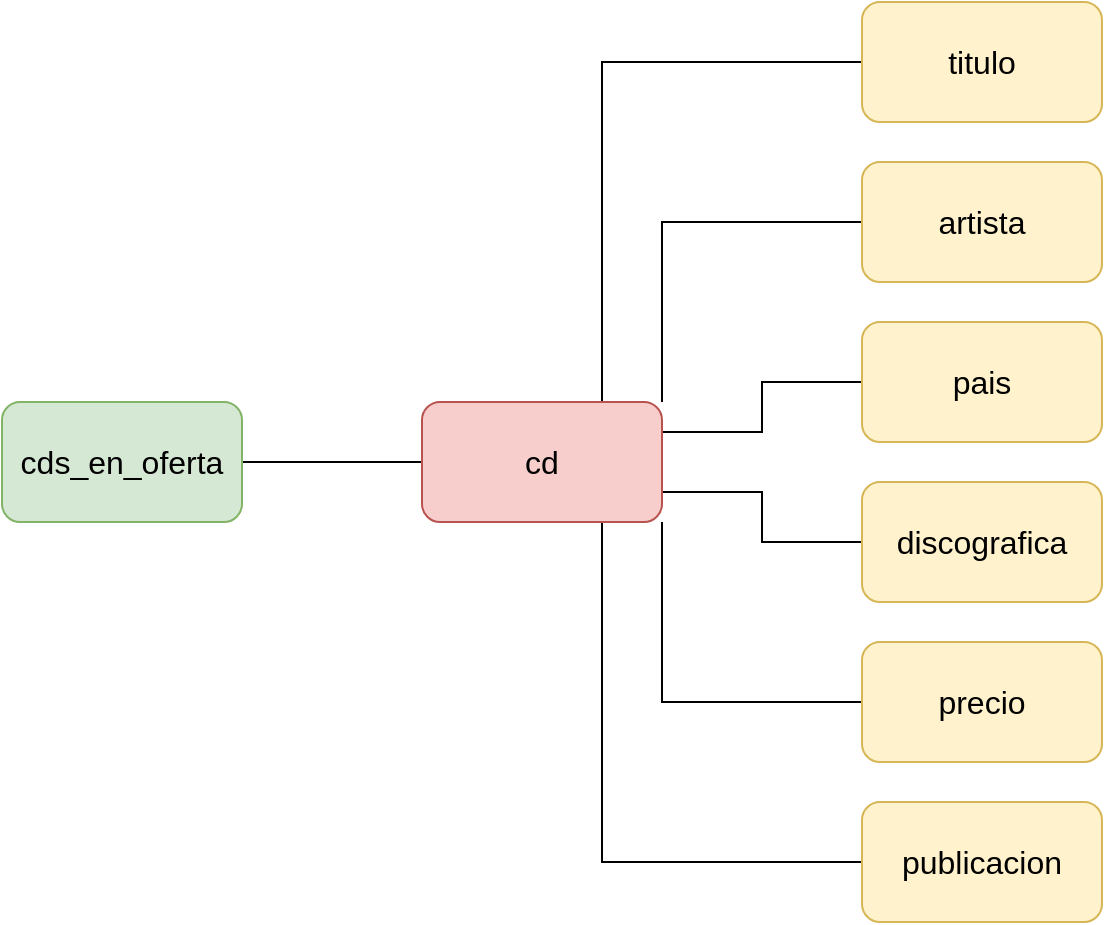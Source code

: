 <mxfile version="26.0.14">
  <diagram name="Página-1" id="25LqgGMqkgKTwJpdQqHg">
    <mxGraphModel dx="867" dy="737" grid="1" gridSize="10" guides="1" tooltips="1" connect="1" arrows="1" fold="1" page="1" pageScale="1" pageWidth="827" pageHeight="1169" math="0" shadow="0">
      <root>
        <mxCell id="0" />
        <mxCell id="1" parent="0" />
        <mxCell id="wFZ1ECzMDFS0_QZ_crSN-15" style="edgeStyle=orthogonalEdgeStyle;rounded=0;orthogonalLoop=1;jettySize=auto;html=1;exitX=1;exitY=0.5;exitDx=0;exitDy=0;entryX=0;entryY=0.5;entryDx=0;entryDy=0;endArrow=none;startFill=0;" edge="1" parent="1" source="wFZ1ECzMDFS0_QZ_crSN-1" target="wFZ1ECzMDFS0_QZ_crSN-2">
          <mxGeometry relative="1" as="geometry" />
        </mxCell>
        <mxCell id="wFZ1ECzMDFS0_QZ_crSN-1" value="&lt;font style=&quot;font-size: 16px;&quot;&gt;cds_en_oferta&lt;/font&gt;" style="rounded=1;whiteSpace=wrap;html=1;fillColor=#d5e8d4;strokeColor=#82b366;" vertex="1" parent="1">
          <mxGeometry x="40" y="340" width="120" height="60" as="geometry" />
        </mxCell>
        <mxCell id="wFZ1ECzMDFS0_QZ_crSN-9" style="edgeStyle=orthogonalEdgeStyle;rounded=0;orthogonalLoop=1;jettySize=auto;html=1;exitX=0.75;exitY=0;exitDx=0;exitDy=0;entryX=0;entryY=0.5;entryDx=0;entryDy=0;endArrow=none;startFill=0;" edge="1" parent="1" source="wFZ1ECzMDFS0_QZ_crSN-2" target="wFZ1ECzMDFS0_QZ_crSN-3">
          <mxGeometry relative="1" as="geometry" />
        </mxCell>
        <mxCell id="wFZ1ECzMDFS0_QZ_crSN-10" style="edgeStyle=orthogonalEdgeStyle;rounded=0;orthogonalLoop=1;jettySize=auto;html=1;exitX=1;exitY=0;exitDx=0;exitDy=0;entryX=0;entryY=0.5;entryDx=0;entryDy=0;endArrow=none;startFill=0;" edge="1" parent="1" source="wFZ1ECzMDFS0_QZ_crSN-2" target="wFZ1ECzMDFS0_QZ_crSN-6">
          <mxGeometry relative="1" as="geometry" />
        </mxCell>
        <mxCell id="wFZ1ECzMDFS0_QZ_crSN-11" style="edgeStyle=orthogonalEdgeStyle;rounded=0;orthogonalLoop=1;jettySize=auto;html=1;exitX=1;exitY=0.25;exitDx=0;exitDy=0;entryX=0;entryY=0.5;entryDx=0;entryDy=0;endArrow=none;startFill=0;" edge="1" parent="1" source="wFZ1ECzMDFS0_QZ_crSN-2" target="wFZ1ECzMDFS0_QZ_crSN-5">
          <mxGeometry relative="1" as="geometry" />
        </mxCell>
        <mxCell id="wFZ1ECzMDFS0_QZ_crSN-12" style="edgeStyle=orthogonalEdgeStyle;rounded=0;orthogonalLoop=1;jettySize=auto;html=1;exitX=1;exitY=0.75;exitDx=0;exitDy=0;entryX=0;entryY=0.5;entryDx=0;entryDy=0;endArrow=none;startFill=0;" edge="1" parent="1" source="wFZ1ECzMDFS0_QZ_crSN-2" target="wFZ1ECzMDFS0_QZ_crSN-4">
          <mxGeometry relative="1" as="geometry" />
        </mxCell>
        <mxCell id="wFZ1ECzMDFS0_QZ_crSN-13" style="edgeStyle=orthogonalEdgeStyle;rounded=0;orthogonalLoop=1;jettySize=auto;html=1;exitX=1;exitY=1;exitDx=0;exitDy=0;entryX=0;entryY=0.5;entryDx=0;entryDy=0;endArrow=none;startFill=0;" edge="1" parent="1" source="wFZ1ECzMDFS0_QZ_crSN-2" target="wFZ1ECzMDFS0_QZ_crSN-8">
          <mxGeometry relative="1" as="geometry" />
        </mxCell>
        <mxCell id="wFZ1ECzMDFS0_QZ_crSN-14" style="edgeStyle=orthogonalEdgeStyle;rounded=0;orthogonalLoop=1;jettySize=auto;html=1;exitX=0.75;exitY=1;exitDx=0;exitDy=0;entryX=0;entryY=0.5;entryDx=0;entryDy=0;endArrow=none;startFill=0;" edge="1" parent="1" source="wFZ1ECzMDFS0_QZ_crSN-2" target="wFZ1ECzMDFS0_QZ_crSN-7">
          <mxGeometry relative="1" as="geometry" />
        </mxCell>
        <mxCell id="wFZ1ECzMDFS0_QZ_crSN-2" value="&lt;font style=&quot;font-size: 16px;&quot;&gt;cd&lt;/font&gt;" style="rounded=1;whiteSpace=wrap;html=1;fillColor=#f8cecc;strokeColor=#b85450;" vertex="1" parent="1">
          <mxGeometry x="250" y="340" width="120" height="60" as="geometry" />
        </mxCell>
        <mxCell id="wFZ1ECzMDFS0_QZ_crSN-3" value="&lt;font style=&quot;font-size: 16px;&quot;&gt;titulo&lt;/font&gt;" style="rounded=1;whiteSpace=wrap;html=1;fillColor=#fff2cc;strokeColor=#d6b656;" vertex="1" parent="1">
          <mxGeometry x="470" y="140" width="120" height="60" as="geometry" />
        </mxCell>
        <mxCell id="wFZ1ECzMDFS0_QZ_crSN-4" value="&lt;font style=&quot;font-size: 16px;&quot;&gt;discografica&lt;/font&gt;" style="rounded=1;whiteSpace=wrap;html=1;fillColor=#fff2cc;strokeColor=#d6b656;" vertex="1" parent="1">
          <mxGeometry x="470" y="380" width="120" height="60" as="geometry" />
        </mxCell>
        <mxCell id="wFZ1ECzMDFS0_QZ_crSN-5" value="&lt;font style=&quot;font-size: 16px;&quot;&gt;pais&lt;/font&gt;" style="rounded=1;whiteSpace=wrap;html=1;fillColor=#fff2cc;strokeColor=#d6b656;" vertex="1" parent="1">
          <mxGeometry x="470" y="300" width="120" height="60" as="geometry" />
        </mxCell>
        <mxCell id="wFZ1ECzMDFS0_QZ_crSN-6" value="&lt;font style=&quot;font-size: 16px;&quot;&gt;artista&lt;/font&gt;" style="rounded=1;whiteSpace=wrap;html=1;fillColor=#fff2cc;strokeColor=#d6b656;" vertex="1" parent="1">
          <mxGeometry x="470" y="220" width="120" height="60" as="geometry" />
        </mxCell>
        <mxCell id="wFZ1ECzMDFS0_QZ_crSN-7" value="&lt;font style=&quot;font-size: 16px;&quot;&gt;publicacion&lt;/font&gt;" style="rounded=1;whiteSpace=wrap;html=1;fillColor=#fff2cc;strokeColor=#d6b656;" vertex="1" parent="1">
          <mxGeometry x="470" y="540" width="120" height="60" as="geometry" />
        </mxCell>
        <mxCell id="wFZ1ECzMDFS0_QZ_crSN-8" value="&lt;font style=&quot;font-size: 16px;&quot;&gt;precio&lt;/font&gt;" style="rounded=1;whiteSpace=wrap;html=1;fillColor=#fff2cc;strokeColor=#d6b656;" vertex="1" parent="1">
          <mxGeometry x="470" y="460" width="120" height="60" as="geometry" />
        </mxCell>
      </root>
    </mxGraphModel>
  </diagram>
</mxfile>
